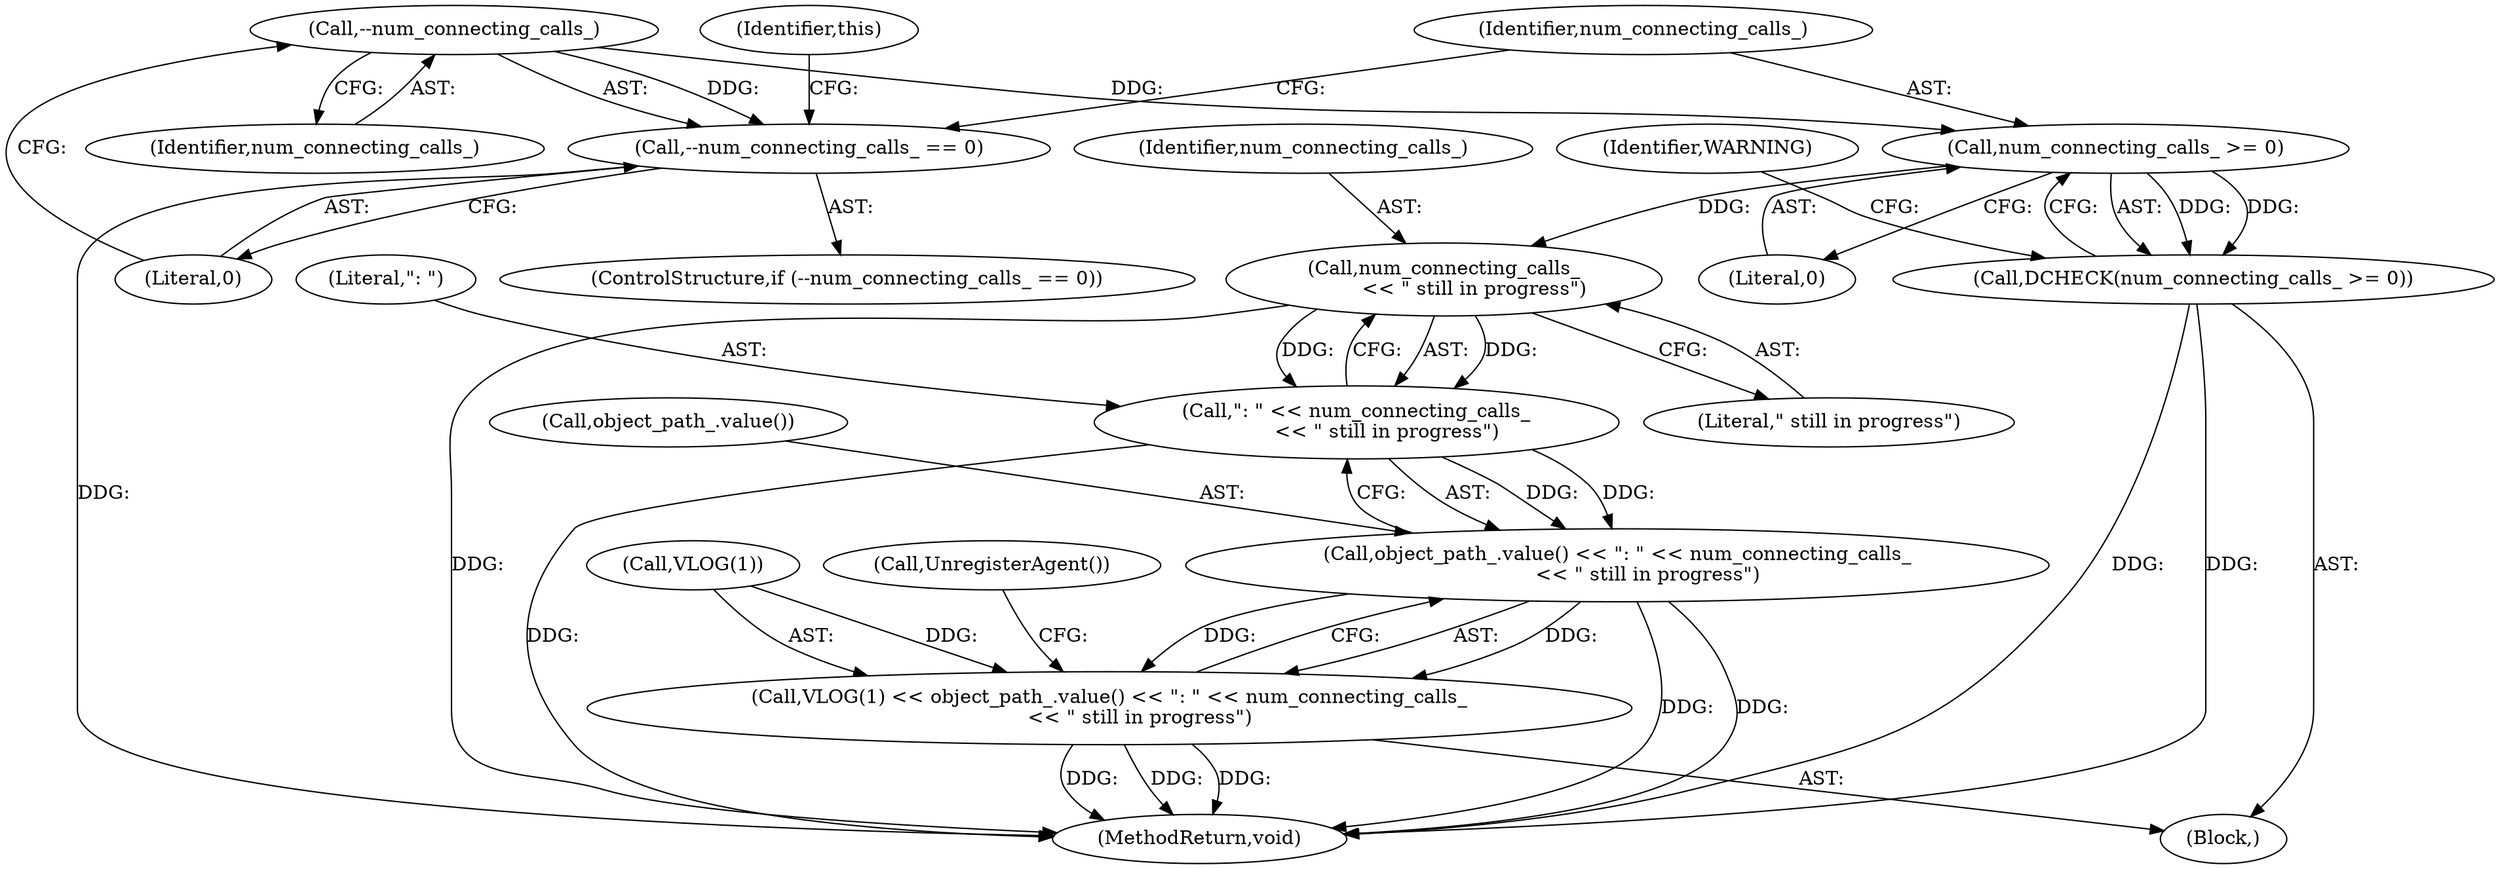 digraph "1_Chrome_d358f57009b85fb7440208afa5ba87636b491889_16@API" {
"1000107" [label="(Call,--num_connecting_calls_)"];
"1000106" [label="(Call,--num_connecting_calls_ == 0)"];
"1000113" [label="(Call,num_connecting_calls_ >= 0)"];
"1000112" [label="(Call,DCHECK(num_connecting_calls_ >= 0))"];
"1000135" [label="(Call,num_connecting_calls_\n          << \" still in progress\")"];
"1000133" [label="(Call,\": \" << num_connecting_calls_\n          << \" still in progress\")"];
"1000131" [label="(Call,object_path_.value() << \": \" << num_connecting_calls_\n          << \" still in progress\")"];
"1000128" [label="(Call,VLOG(1) << object_path_.value() << \": \" << num_connecting_calls_\n          << \" still in progress\")"];
"1000133" [label="(Call,\": \" << num_connecting_calls_\n          << \" still in progress\")"];
"1000114" [label="(Identifier,num_connecting_calls_)"];
"1000137" [label="(Literal,\" still in progress\")"];
"1000128" [label="(Call,VLOG(1) << object_path_.value() << \": \" << num_connecting_calls_\n          << \" still in progress\")"];
"1000134" [label="(Literal,\": \")"];
"1000118" [label="(Identifier,WARNING)"];
"1000115" [label="(Literal,0)"];
"1000105" [label="(ControlStructure,if (--num_connecting_calls_ == 0))"];
"1000129" [label="(Call,VLOG(1))"];
"1000138" [label="(Call,UnregisterAgent())"];
"1000108" [label="(Identifier,num_connecting_calls_)"];
"1000107" [label="(Call,--num_connecting_calls_)"];
"1000135" [label="(Call,num_connecting_calls_\n          << \" still in progress\")"];
"1000106" [label="(Call,--num_connecting_calls_ == 0)"];
"1000112" [label="(Call,DCHECK(num_connecting_calls_ >= 0))"];
"1000111" [label="(Identifier,this)"];
"1000113" [label="(Call,num_connecting_calls_ >= 0)"];
"1000109" [label="(Literal,0)"];
"1000132" [label="(Call,object_path_.value())"];
"1000154" [label="(MethodReturn,void)"];
"1000131" [label="(Call,object_path_.value() << \": \" << num_connecting_calls_\n          << \" still in progress\")"];
"1000104" [label="(Block,)"];
"1000136" [label="(Identifier,num_connecting_calls_)"];
"1000107" -> "1000106"  [label="AST: "];
"1000107" -> "1000108"  [label="CFG: "];
"1000108" -> "1000107"  [label="AST: "];
"1000109" -> "1000107"  [label="CFG: "];
"1000107" -> "1000106"  [label="DDG: "];
"1000107" -> "1000113"  [label="DDG: "];
"1000106" -> "1000105"  [label="AST: "];
"1000106" -> "1000109"  [label="CFG: "];
"1000109" -> "1000106"  [label="AST: "];
"1000111" -> "1000106"  [label="CFG: "];
"1000114" -> "1000106"  [label="CFG: "];
"1000106" -> "1000154"  [label="DDG: "];
"1000113" -> "1000112"  [label="AST: "];
"1000113" -> "1000115"  [label="CFG: "];
"1000114" -> "1000113"  [label="AST: "];
"1000115" -> "1000113"  [label="AST: "];
"1000112" -> "1000113"  [label="CFG: "];
"1000113" -> "1000112"  [label="DDG: "];
"1000113" -> "1000112"  [label="DDG: "];
"1000113" -> "1000135"  [label="DDG: "];
"1000112" -> "1000104"  [label="AST: "];
"1000118" -> "1000112"  [label="CFG: "];
"1000112" -> "1000154"  [label="DDG: "];
"1000112" -> "1000154"  [label="DDG: "];
"1000135" -> "1000133"  [label="AST: "];
"1000135" -> "1000137"  [label="CFG: "];
"1000136" -> "1000135"  [label="AST: "];
"1000137" -> "1000135"  [label="AST: "];
"1000133" -> "1000135"  [label="CFG: "];
"1000135" -> "1000154"  [label="DDG: "];
"1000135" -> "1000133"  [label="DDG: "];
"1000135" -> "1000133"  [label="DDG: "];
"1000133" -> "1000131"  [label="AST: "];
"1000134" -> "1000133"  [label="AST: "];
"1000131" -> "1000133"  [label="CFG: "];
"1000133" -> "1000154"  [label="DDG: "];
"1000133" -> "1000131"  [label="DDG: "];
"1000133" -> "1000131"  [label="DDG: "];
"1000131" -> "1000128"  [label="AST: "];
"1000132" -> "1000131"  [label="AST: "];
"1000128" -> "1000131"  [label="CFG: "];
"1000131" -> "1000154"  [label="DDG: "];
"1000131" -> "1000154"  [label="DDG: "];
"1000131" -> "1000128"  [label="DDG: "];
"1000131" -> "1000128"  [label="DDG: "];
"1000128" -> "1000104"  [label="AST: "];
"1000129" -> "1000128"  [label="AST: "];
"1000138" -> "1000128"  [label="CFG: "];
"1000128" -> "1000154"  [label="DDG: "];
"1000128" -> "1000154"  [label="DDG: "];
"1000128" -> "1000154"  [label="DDG: "];
"1000129" -> "1000128"  [label="DDG: "];
}
